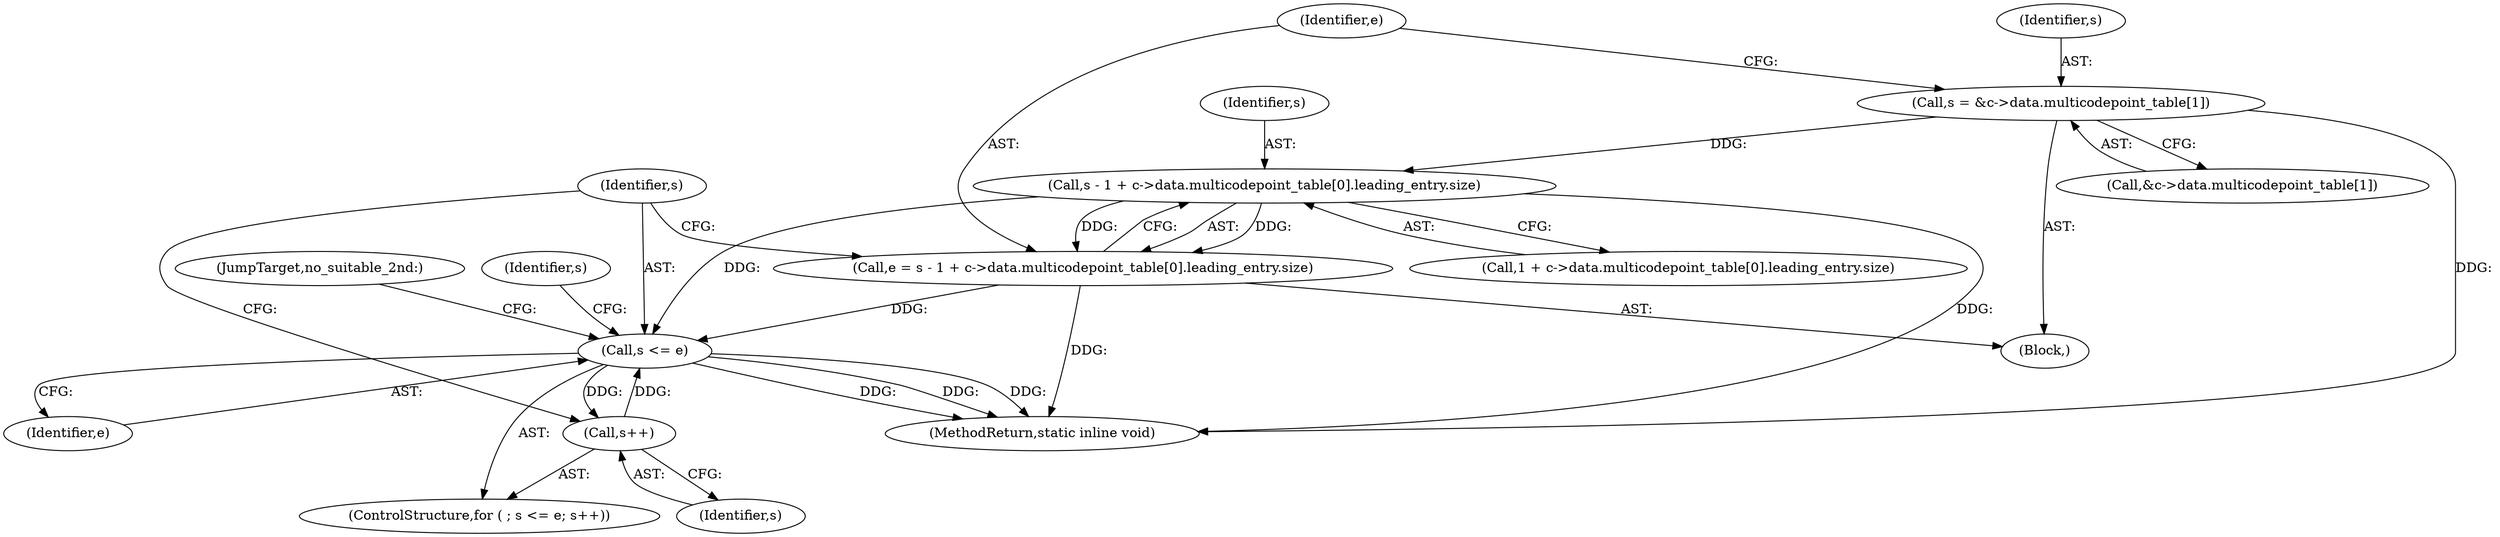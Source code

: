 digraph "0_php-src_0da8b8b801f9276359262f1ef8274c7812d3dfda?w=1_2@pointer" {
"1000220" [label="(Call,s - 1 + c->data.multicodepoint_table[0].leading_entry.size)"];
"1000208" [label="(Call,s = &c->data.multicodepoint_table[1])"];
"1000218" [label="(Call,e = s - 1 + c->data.multicodepoint_table[0].leading_entry.size)"];
"1000236" [label="(Call,s <= e)"];
"1000239" [label="(Call,s++)"];
"1000218" [label="(Call,e = s - 1 + c->data.multicodepoint_table[0].leading_entry.size)"];
"1000208" [label="(Call,s = &c->data.multicodepoint_table[1])"];
"1000268" [label="(JumpTarget,no_suitable_2nd:)"];
"1000209" [label="(Identifier,s)"];
"1000205" [label="(Block,)"];
"1000246" [label="(Identifier,s)"];
"1000236" [label="(Call,s <= e)"];
"1000220" [label="(Call,s - 1 + c->data.multicodepoint_table[0].leading_entry.size)"];
"1000238" [label="(Identifier,e)"];
"1000222" [label="(Call,1 + c->data.multicodepoint_table[0].leading_entry.size)"];
"1000219" [label="(Identifier,e)"];
"1000239" [label="(Call,s++)"];
"1000240" [label="(Identifier,s)"];
"1000210" [label="(Call,&c->data.multicodepoint_table[1])"];
"1000235" [label="(ControlStructure,for ( ; s <= e; s++))"];
"1000221" [label="(Identifier,s)"];
"1000303" [label="(MethodReturn,static inline void)"];
"1000237" [label="(Identifier,s)"];
"1000220" -> "1000218"  [label="AST: "];
"1000220" -> "1000222"  [label="CFG: "];
"1000221" -> "1000220"  [label="AST: "];
"1000222" -> "1000220"  [label="AST: "];
"1000218" -> "1000220"  [label="CFG: "];
"1000220" -> "1000303"  [label="DDG: "];
"1000220" -> "1000218"  [label="DDG: "];
"1000220" -> "1000218"  [label="DDG: "];
"1000208" -> "1000220"  [label="DDG: "];
"1000220" -> "1000236"  [label="DDG: "];
"1000208" -> "1000205"  [label="AST: "];
"1000208" -> "1000210"  [label="CFG: "];
"1000209" -> "1000208"  [label="AST: "];
"1000210" -> "1000208"  [label="AST: "];
"1000219" -> "1000208"  [label="CFG: "];
"1000208" -> "1000303"  [label="DDG: "];
"1000218" -> "1000205"  [label="AST: "];
"1000219" -> "1000218"  [label="AST: "];
"1000237" -> "1000218"  [label="CFG: "];
"1000218" -> "1000303"  [label="DDG: "];
"1000218" -> "1000236"  [label="DDG: "];
"1000236" -> "1000235"  [label="AST: "];
"1000236" -> "1000238"  [label="CFG: "];
"1000237" -> "1000236"  [label="AST: "];
"1000238" -> "1000236"  [label="AST: "];
"1000246" -> "1000236"  [label="CFG: "];
"1000268" -> "1000236"  [label="CFG: "];
"1000236" -> "1000303"  [label="DDG: "];
"1000236" -> "1000303"  [label="DDG: "];
"1000236" -> "1000303"  [label="DDG: "];
"1000239" -> "1000236"  [label="DDG: "];
"1000236" -> "1000239"  [label="DDG: "];
"1000239" -> "1000235"  [label="AST: "];
"1000239" -> "1000240"  [label="CFG: "];
"1000240" -> "1000239"  [label="AST: "];
"1000237" -> "1000239"  [label="CFG: "];
}
